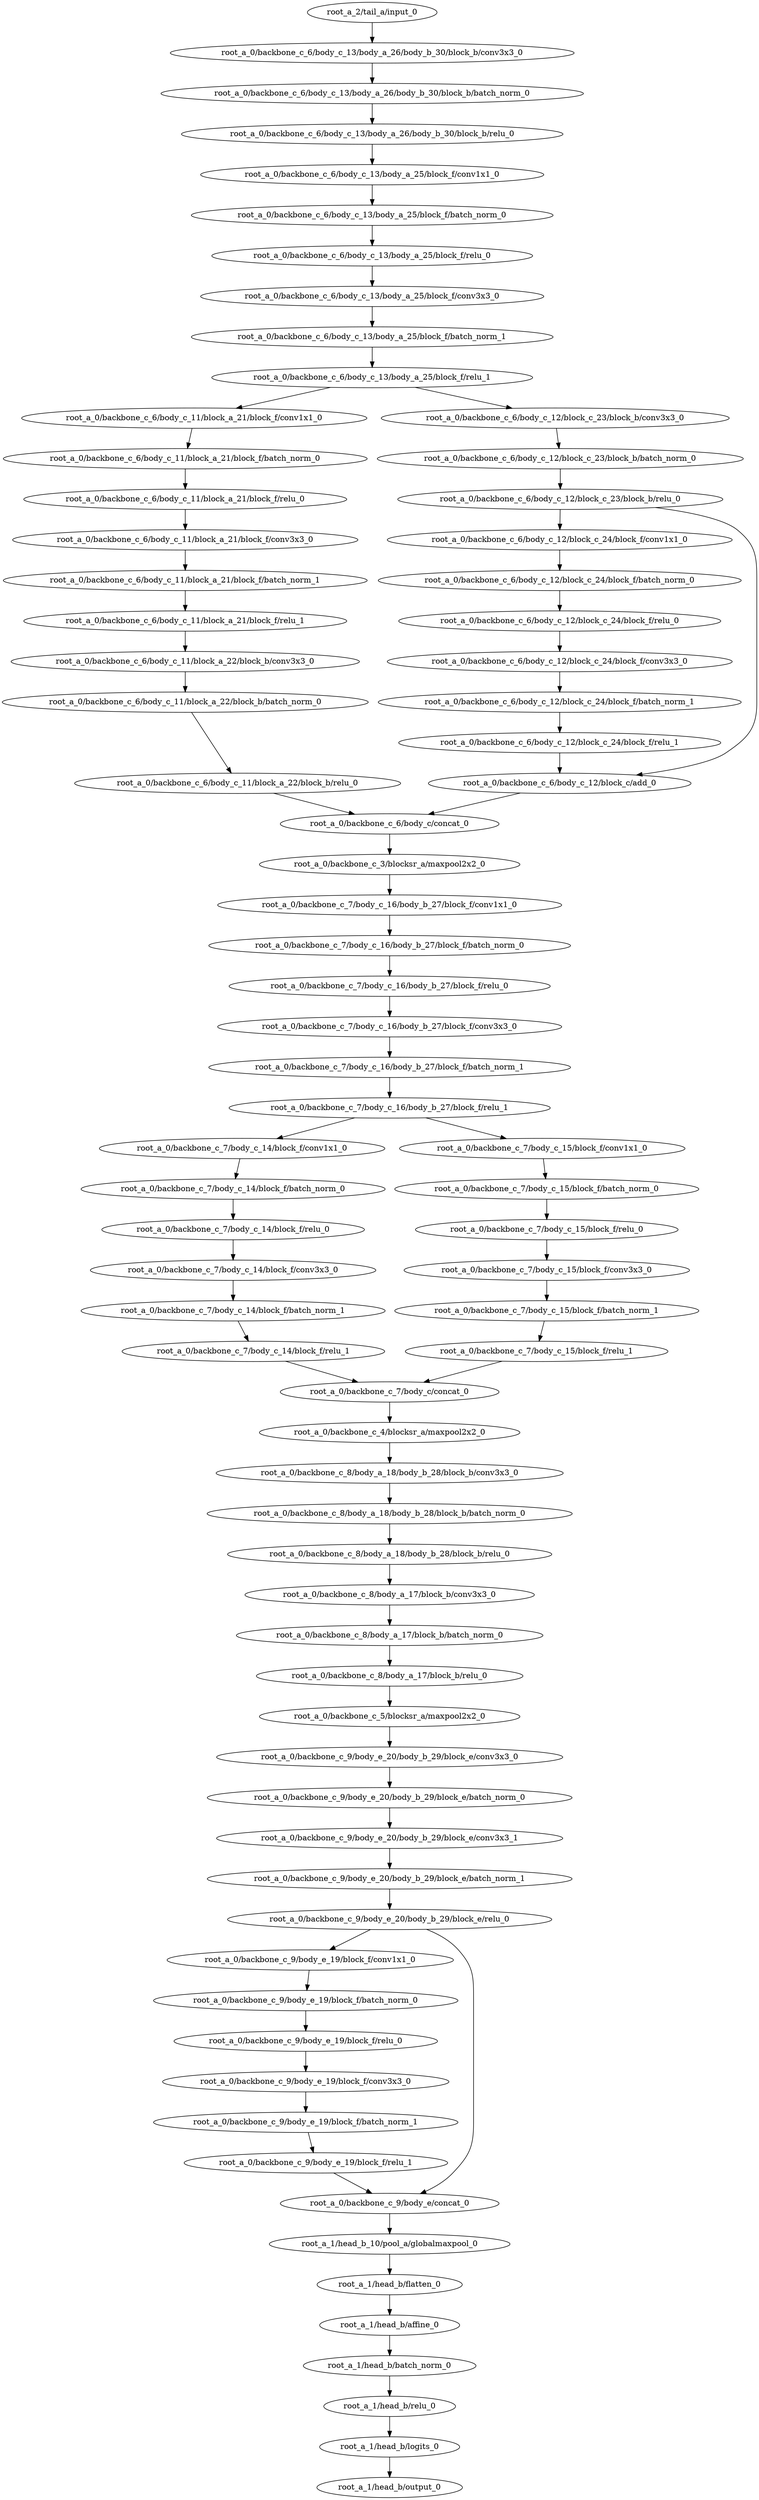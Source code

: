 digraph root_a {
	"root_a_2/tail_a/input_0"
	"root_a_0/backbone_c_6/body_c_13/body_a_26/body_b_30/block_b/conv3x3_0"
	"root_a_0/backbone_c_6/body_c_13/body_a_26/body_b_30/block_b/batch_norm_0"
	"root_a_0/backbone_c_6/body_c_13/body_a_26/body_b_30/block_b/relu_0"
	"root_a_0/backbone_c_6/body_c_13/body_a_25/block_f/conv1x1_0"
	"root_a_0/backbone_c_6/body_c_13/body_a_25/block_f/batch_norm_0"
	"root_a_0/backbone_c_6/body_c_13/body_a_25/block_f/relu_0"
	"root_a_0/backbone_c_6/body_c_13/body_a_25/block_f/conv3x3_0"
	"root_a_0/backbone_c_6/body_c_13/body_a_25/block_f/batch_norm_1"
	"root_a_0/backbone_c_6/body_c_13/body_a_25/block_f/relu_1"
	"root_a_0/backbone_c_6/body_c_11/block_a_21/block_f/conv1x1_0"
	"root_a_0/backbone_c_6/body_c_11/block_a_21/block_f/batch_norm_0"
	"root_a_0/backbone_c_6/body_c_11/block_a_21/block_f/relu_0"
	"root_a_0/backbone_c_6/body_c_11/block_a_21/block_f/conv3x3_0"
	"root_a_0/backbone_c_6/body_c_11/block_a_21/block_f/batch_norm_1"
	"root_a_0/backbone_c_6/body_c_11/block_a_21/block_f/relu_1"
	"root_a_0/backbone_c_6/body_c_11/block_a_22/block_b/conv3x3_0"
	"root_a_0/backbone_c_6/body_c_11/block_a_22/block_b/batch_norm_0"
	"root_a_0/backbone_c_6/body_c_11/block_a_22/block_b/relu_0"
	"root_a_0/backbone_c_6/body_c_12/block_c_23/block_b/conv3x3_0"
	"root_a_0/backbone_c_6/body_c_12/block_c_23/block_b/batch_norm_0"
	"root_a_0/backbone_c_6/body_c_12/block_c_23/block_b/relu_0"
	"root_a_0/backbone_c_6/body_c_12/block_c_24/block_f/conv1x1_0"
	"root_a_0/backbone_c_6/body_c_12/block_c_24/block_f/batch_norm_0"
	"root_a_0/backbone_c_6/body_c_12/block_c_24/block_f/relu_0"
	"root_a_0/backbone_c_6/body_c_12/block_c_24/block_f/conv3x3_0"
	"root_a_0/backbone_c_6/body_c_12/block_c_24/block_f/batch_norm_1"
	"root_a_0/backbone_c_6/body_c_12/block_c_24/block_f/relu_1"
	"root_a_0/backbone_c_6/body_c_12/block_c/add_0"
	"root_a_0/backbone_c_6/body_c/concat_0"
	"root_a_0/backbone_c_3/blocksr_a/maxpool2x2_0"
	"root_a_0/backbone_c_7/body_c_16/body_b_27/block_f/conv1x1_0"
	"root_a_0/backbone_c_7/body_c_16/body_b_27/block_f/batch_norm_0"
	"root_a_0/backbone_c_7/body_c_16/body_b_27/block_f/relu_0"
	"root_a_0/backbone_c_7/body_c_16/body_b_27/block_f/conv3x3_0"
	"root_a_0/backbone_c_7/body_c_16/body_b_27/block_f/batch_norm_1"
	"root_a_0/backbone_c_7/body_c_16/body_b_27/block_f/relu_1"
	"root_a_0/backbone_c_7/body_c_14/block_f/conv1x1_0"
	"root_a_0/backbone_c_7/body_c_14/block_f/batch_norm_0"
	"root_a_0/backbone_c_7/body_c_14/block_f/relu_0"
	"root_a_0/backbone_c_7/body_c_14/block_f/conv3x3_0"
	"root_a_0/backbone_c_7/body_c_14/block_f/batch_norm_1"
	"root_a_0/backbone_c_7/body_c_14/block_f/relu_1"
	"root_a_0/backbone_c_7/body_c_15/block_f/conv1x1_0"
	"root_a_0/backbone_c_7/body_c_15/block_f/batch_norm_0"
	"root_a_0/backbone_c_7/body_c_15/block_f/relu_0"
	"root_a_0/backbone_c_7/body_c_15/block_f/conv3x3_0"
	"root_a_0/backbone_c_7/body_c_15/block_f/batch_norm_1"
	"root_a_0/backbone_c_7/body_c_15/block_f/relu_1"
	"root_a_0/backbone_c_7/body_c/concat_0"
	"root_a_0/backbone_c_4/blocksr_a/maxpool2x2_0"
	"root_a_0/backbone_c_8/body_a_18/body_b_28/block_b/conv3x3_0"
	"root_a_0/backbone_c_8/body_a_18/body_b_28/block_b/batch_norm_0"
	"root_a_0/backbone_c_8/body_a_18/body_b_28/block_b/relu_0"
	"root_a_0/backbone_c_8/body_a_17/block_b/conv3x3_0"
	"root_a_0/backbone_c_8/body_a_17/block_b/batch_norm_0"
	"root_a_0/backbone_c_8/body_a_17/block_b/relu_0"
	"root_a_0/backbone_c_5/blocksr_a/maxpool2x2_0"
	"root_a_0/backbone_c_9/body_e_20/body_b_29/block_e/conv3x3_0"
	"root_a_0/backbone_c_9/body_e_20/body_b_29/block_e/batch_norm_0"
	"root_a_0/backbone_c_9/body_e_20/body_b_29/block_e/conv3x3_1"
	"root_a_0/backbone_c_9/body_e_20/body_b_29/block_e/batch_norm_1"
	"root_a_0/backbone_c_9/body_e_20/body_b_29/block_e/relu_0"
	"root_a_0/backbone_c_9/body_e_19/block_f/conv1x1_0"
	"root_a_0/backbone_c_9/body_e_19/block_f/batch_norm_0"
	"root_a_0/backbone_c_9/body_e_19/block_f/relu_0"
	"root_a_0/backbone_c_9/body_e_19/block_f/conv3x3_0"
	"root_a_0/backbone_c_9/body_e_19/block_f/batch_norm_1"
	"root_a_0/backbone_c_9/body_e_19/block_f/relu_1"
	"root_a_0/backbone_c_9/body_e/concat_0"
	"root_a_1/head_b_10/pool_a/globalmaxpool_0"
	"root_a_1/head_b/flatten_0"
	"root_a_1/head_b/affine_0"
	"root_a_1/head_b/batch_norm_0"
	"root_a_1/head_b/relu_0"
	"root_a_1/head_b/logits_0"
	"root_a_1/head_b/output_0"

	"root_a_2/tail_a/input_0" -> "root_a_0/backbone_c_6/body_c_13/body_a_26/body_b_30/block_b/conv3x3_0"
	"root_a_0/backbone_c_6/body_c_13/body_a_26/body_b_30/block_b/conv3x3_0" -> "root_a_0/backbone_c_6/body_c_13/body_a_26/body_b_30/block_b/batch_norm_0"
	"root_a_0/backbone_c_6/body_c_13/body_a_26/body_b_30/block_b/batch_norm_0" -> "root_a_0/backbone_c_6/body_c_13/body_a_26/body_b_30/block_b/relu_0"
	"root_a_0/backbone_c_6/body_c_13/body_a_26/body_b_30/block_b/relu_0" -> "root_a_0/backbone_c_6/body_c_13/body_a_25/block_f/conv1x1_0"
	"root_a_0/backbone_c_6/body_c_13/body_a_25/block_f/conv1x1_0" -> "root_a_0/backbone_c_6/body_c_13/body_a_25/block_f/batch_norm_0"
	"root_a_0/backbone_c_6/body_c_13/body_a_25/block_f/batch_norm_0" -> "root_a_0/backbone_c_6/body_c_13/body_a_25/block_f/relu_0"
	"root_a_0/backbone_c_6/body_c_13/body_a_25/block_f/relu_0" -> "root_a_0/backbone_c_6/body_c_13/body_a_25/block_f/conv3x3_0"
	"root_a_0/backbone_c_6/body_c_13/body_a_25/block_f/conv3x3_0" -> "root_a_0/backbone_c_6/body_c_13/body_a_25/block_f/batch_norm_1"
	"root_a_0/backbone_c_6/body_c_13/body_a_25/block_f/batch_norm_1" -> "root_a_0/backbone_c_6/body_c_13/body_a_25/block_f/relu_1"
	"root_a_0/backbone_c_6/body_c_13/body_a_25/block_f/relu_1" -> "root_a_0/backbone_c_6/body_c_11/block_a_21/block_f/conv1x1_0"
	"root_a_0/backbone_c_6/body_c_11/block_a_21/block_f/conv1x1_0" -> "root_a_0/backbone_c_6/body_c_11/block_a_21/block_f/batch_norm_0"
	"root_a_0/backbone_c_6/body_c_11/block_a_21/block_f/batch_norm_0" -> "root_a_0/backbone_c_6/body_c_11/block_a_21/block_f/relu_0"
	"root_a_0/backbone_c_6/body_c_11/block_a_21/block_f/relu_0" -> "root_a_0/backbone_c_6/body_c_11/block_a_21/block_f/conv3x3_0"
	"root_a_0/backbone_c_6/body_c_11/block_a_21/block_f/conv3x3_0" -> "root_a_0/backbone_c_6/body_c_11/block_a_21/block_f/batch_norm_1"
	"root_a_0/backbone_c_6/body_c_11/block_a_21/block_f/batch_norm_1" -> "root_a_0/backbone_c_6/body_c_11/block_a_21/block_f/relu_1"
	"root_a_0/backbone_c_6/body_c_11/block_a_21/block_f/relu_1" -> "root_a_0/backbone_c_6/body_c_11/block_a_22/block_b/conv3x3_0"
	"root_a_0/backbone_c_6/body_c_11/block_a_22/block_b/conv3x3_0" -> "root_a_0/backbone_c_6/body_c_11/block_a_22/block_b/batch_norm_0"
	"root_a_0/backbone_c_6/body_c_11/block_a_22/block_b/batch_norm_0" -> "root_a_0/backbone_c_6/body_c_11/block_a_22/block_b/relu_0"
	"root_a_0/backbone_c_6/body_c_13/body_a_25/block_f/relu_1" -> "root_a_0/backbone_c_6/body_c_12/block_c_23/block_b/conv3x3_0"
	"root_a_0/backbone_c_6/body_c_12/block_c_23/block_b/conv3x3_0" -> "root_a_0/backbone_c_6/body_c_12/block_c_23/block_b/batch_norm_0"
	"root_a_0/backbone_c_6/body_c_12/block_c_23/block_b/batch_norm_0" -> "root_a_0/backbone_c_6/body_c_12/block_c_23/block_b/relu_0"
	"root_a_0/backbone_c_6/body_c_12/block_c_23/block_b/relu_0" -> "root_a_0/backbone_c_6/body_c_12/block_c_24/block_f/conv1x1_0"
	"root_a_0/backbone_c_6/body_c_12/block_c_24/block_f/conv1x1_0" -> "root_a_0/backbone_c_6/body_c_12/block_c_24/block_f/batch_norm_0"
	"root_a_0/backbone_c_6/body_c_12/block_c_24/block_f/batch_norm_0" -> "root_a_0/backbone_c_6/body_c_12/block_c_24/block_f/relu_0"
	"root_a_0/backbone_c_6/body_c_12/block_c_24/block_f/relu_0" -> "root_a_0/backbone_c_6/body_c_12/block_c_24/block_f/conv3x3_0"
	"root_a_0/backbone_c_6/body_c_12/block_c_24/block_f/conv3x3_0" -> "root_a_0/backbone_c_6/body_c_12/block_c_24/block_f/batch_norm_1"
	"root_a_0/backbone_c_6/body_c_12/block_c_24/block_f/batch_norm_1" -> "root_a_0/backbone_c_6/body_c_12/block_c_24/block_f/relu_1"
	"root_a_0/backbone_c_6/body_c_12/block_c_24/block_f/relu_1" -> "root_a_0/backbone_c_6/body_c_12/block_c/add_0"
	"root_a_0/backbone_c_6/body_c_12/block_c_23/block_b/relu_0" -> "root_a_0/backbone_c_6/body_c_12/block_c/add_0"
	"root_a_0/backbone_c_6/body_c_11/block_a_22/block_b/relu_0" -> "root_a_0/backbone_c_6/body_c/concat_0"
	"root_a_0/backbone_c_6/body_c_12/block_c/add_0" -> "root_a_0/backbone_c_6/body_c/concat_0"
	"root_a_0/backbone_c_6/body_c/concat_0" -> "root_a_0/backbone_c_3/blocksr_a/maxpool2x2_0"
	"root_a_0/backbone_c_3/blocksr_a/maxpool2x2_0" -> "root_a_0/backbone_c_7/body_c_16/body_b_27/block_f/conv1x1_0"
	"root_a_0/backbone_c_7/body_c_16/body_b_27/block_f/conv1x1_0" -> "root_a_0/backbone_c_7/body_c_16/body_b_27/block_f/batch_norm_0"
	"root_a_0/backbone_c_7/body_c_16/body_b_27/block_f/batch_norm_0" -> "root_a_0/backbone_c_7/body_c_16/body_b_27/block_f/relu_0"
	"root_a_0/backbone_c_7/body_c_16/body_b_27/block_f/relu_0" -> "root_a_0/backbone_c_7/body_c_16/body_b_27/block_f/conv3x3_0"
	"root_a_0/backbone_c_7/body_c_16/body_b_27/block_f/conv3x3_0" -> "root_a_0/backbone_c_7/body_c_16/body_b_27/block_f/batch_norm_1"
	"root_a_0/backbone_c_7/body_c_16/body_b_27/block_f/batch_norm_1" -> "root_a_0/backbone_c_7/body_c_16/body_b_27/block_f/relu_1"
	"root_a_0/backbone_c_7/body_c_16/body_b_27/block_f/relu_1" -> "root_a_0/backbone_c_7/body_c_14/block_f/conv1x1_0"
	"root_a_0/backbone_c_7/body_c_14/block_f/conv1x1_0" -> "root_a_0/backbone_c_7/body_c_14/block_f/batch_norm_0"
	"root_a_0/backbone_c_7/body_c_14/block_f/batch_norm_0" -> "root_a_0/backbone_c_7/body_c_14/block_f/relu_0"
	"root_a_0/backbone_c_7/body_c_14/block_f/relu_0" -> "root_a_0/backbone_c_7/body_c_14/block_f/conv3x3_0"
	"root_a_0/backbone_c_7/body_c_14/block_f/conv3x3_0" -> "root_a_0/backbone_c_7/body_c_14/block_f/batch_norm_1"
	"root_a_0/backbone_c_7/body_c_14/block_f/batch_norm_1" -> "root_a_0/backbone_c_7/body_c_14/block_f/relu_1"
	"root_a_0/backbone_c_7/body_c_16/body_b_27/block_f/relu_1" -> "root_a_0/backbone_c_7/body_c_15/block_f/conv1x1_0"
	"root_a_0/backbone_c_7/body_c_15/block_f/conv1x1_0" -> "root_a_0/backbone_c_7/body_c_15/block_f/batch_norm_0"
	"root_a_0/backbone_c_7/body_c_15/block_f/batch_norm_0" -> "root_a_0/backbone_c_7/body_c_15/block_f/relu_0"
	"root_a_0/backbone_c_7/body_c_15/block_f/relu_0" -> "root_a_0/backbone_c_7/body_c_15/block_f/conv3x3_0"
	"root_a_0/backbone_c_7/body_c_15/block_f/conv3x3_0" -> "root_a_0/backbone_c_7/body_c_15/block_f/batch_norm_1"
	"root_a_0/backbone_c_7/body_c_15/block_f/batch_norm_1" -> "root_a_0/backbone_c_7/body_c_15/block_f/relu_1"
	"root_a_0/backbone_c_7/body_c_14/block_f/relu_1" -> "root_a_0/backbone_c_7/body_c/concat_0"
	"root_a_0/backbone_c_7/body_c_15/block_f/relu_1" -> "root_a_0/backbone_c_7/body_c/concat_0"
	"root_a_0/backbone_c_7/body_c/concat_0" -> "root_a_0/backbone_c_4/blocksr_a/maxpool2x2_0"
	"root_a_0/backbone_c_4/blocksr_a/maxpool2x2_0" -> "root_a_0/backbone_c_8/body_a_18/body_b_28/block_b/conv3x3_0"
	"root_a_0/backbone_c_8/body_a_18/body_b_28/block_b/conv3x3_0" -> "root_a_0/backbone_c_8/body_a_18/body_b_28/block_b/batch_norm_0"
	"root_a_0/backbone_c_8/body_a_18/body_b_28/block_b/batch_norm_0" -> "root_a_0/backbone_c_8/body_a_18/body_b_28/block_b/relu_0"
	"root_a_0/backbone_c_8/body_a_18/body_b_28/block_b/relu_0" -> "root_a_0/backbone_c_8/body_a_17/block_b/conv3x3_0"
	"root_a_0/backbone_c_8/body_a_17/block_b/conv3x3_0" -> "root_a_0/backbone_c_8/body_a_17/block_b/batch_norm_0"
	"root_a_0/backbone_c_8/body_a_17/block_b/batch_norm_0" -> "root_a_0/backbone_c_8/body_a_17/block_b/relu_0"
	"root_a_0/backbone_c_8/body_a_17/block_b/relu_0" -> "root_a_0/backbone_c_5/blocksr_a/maxpool2x2_0"
	"root_a_0/backbone_c_5/blocksr_a/maxpool2x2_0" -> "root_a_0/backbone_c_9/body_e_20/body_b_29/block_e/conv3x3_0"
	"root_a_0/backbone_c_9/body_e_20/body_b_29/block_e/conv3x3_0" -> "root_a_0/backbone_c_9/body_e_20/body_b_29/block_e/batch_norm_0"
	"root_a_0/backbone_c_9/body_e_20/body_b_29/block_e/batch_norm_0" -> "root_a_0/backbone_c_9/body_e_20/body_b_29/block_e/conv3x3_1"
	"root_a_0/backbone_c_9/body_e_20/body_b_29/block_e/conv3x3_1" -> "root_a_0/backbone_c_9/body_e_20/body_b_29/block_e/batch_norm_1"
	"root_a_0/backbone_c_9/body_e_20/body_b_29/block_e/batch_norm_1" -> "root_a_0/backbone_c_9/body_e_20/body_b_29/block_e/relu_0"
	"root_a_0/backbone_c_9/body_e_20/body_b_29/block_e/relu_0" -> "root_a_0/backbone_c_9/body_e_19/block_f/conv1x1_0"
	"root_a_0/backbone_c_9/body_e_19/block_f/conv1x1_0" -> "root_a_0/backbone_c_9/body_e_19/block_f/batch_norm_0"
	"root_a_0/backbone_c_9/body_e_19/block_f/batch_norm_0" -> "root_a_0/backbone_c_9/body_e_19/block_f/relu_0"
	"root_a_0/backbone_c_9/body_e_19/block_f/relu_0" -> "root_a_0/backbone_c_9/body_e_19/block_f/conv3x3_0"
	"root_a_0/backbone_c_9/body_e_19/block_f/conv3x3_0" -> "root_a_0/backbone_c_9/body_e_19/block_f/batch_norm_1"
	"root_a_0/backbone_c_9/body_e_19/block_f/batch_norm_1" -> "root_a_0/backbone_c_9/body_e_19/block_f/relu_1"
	"root_a_0/backbone_c_9/body_e_20/body_b_29/block_e/relu_0" -> "root_a_0/backbone_c_9/body_e/concat_0"
	"root_a_0/backbone_c_9/body_e_19/block_f/relu_1" -> "root_a_0/backbone_c_9/body_e/concat_0"
	"root_a_0/backbone_c_9/body_e/concat_0" -> "root_a_1/head_b_10/pool_a/globalmaxpool_0"
	"root_a_1/head_b_10/pool_a/globalmaxpool_0" -> "root_a_1/head_b/flatten_0"
	"root_a_1/head_b/flatten_0" -> "root_a_1/head_b/affine_0"
	"root_a_1/head_b/affine_0" -> "root_a_1/head_b/batch_norm_0"
	"root_a_1/head_b/batch_norm_0" -> "root_a_1/head_b/relu_0"
	"root_a_1/head_b/relu_0" -> "root_a_1/head_b/logits_0"
	"root_a_1/head_b/logits_0" -> "root_a_1/head_b/output_0"

}